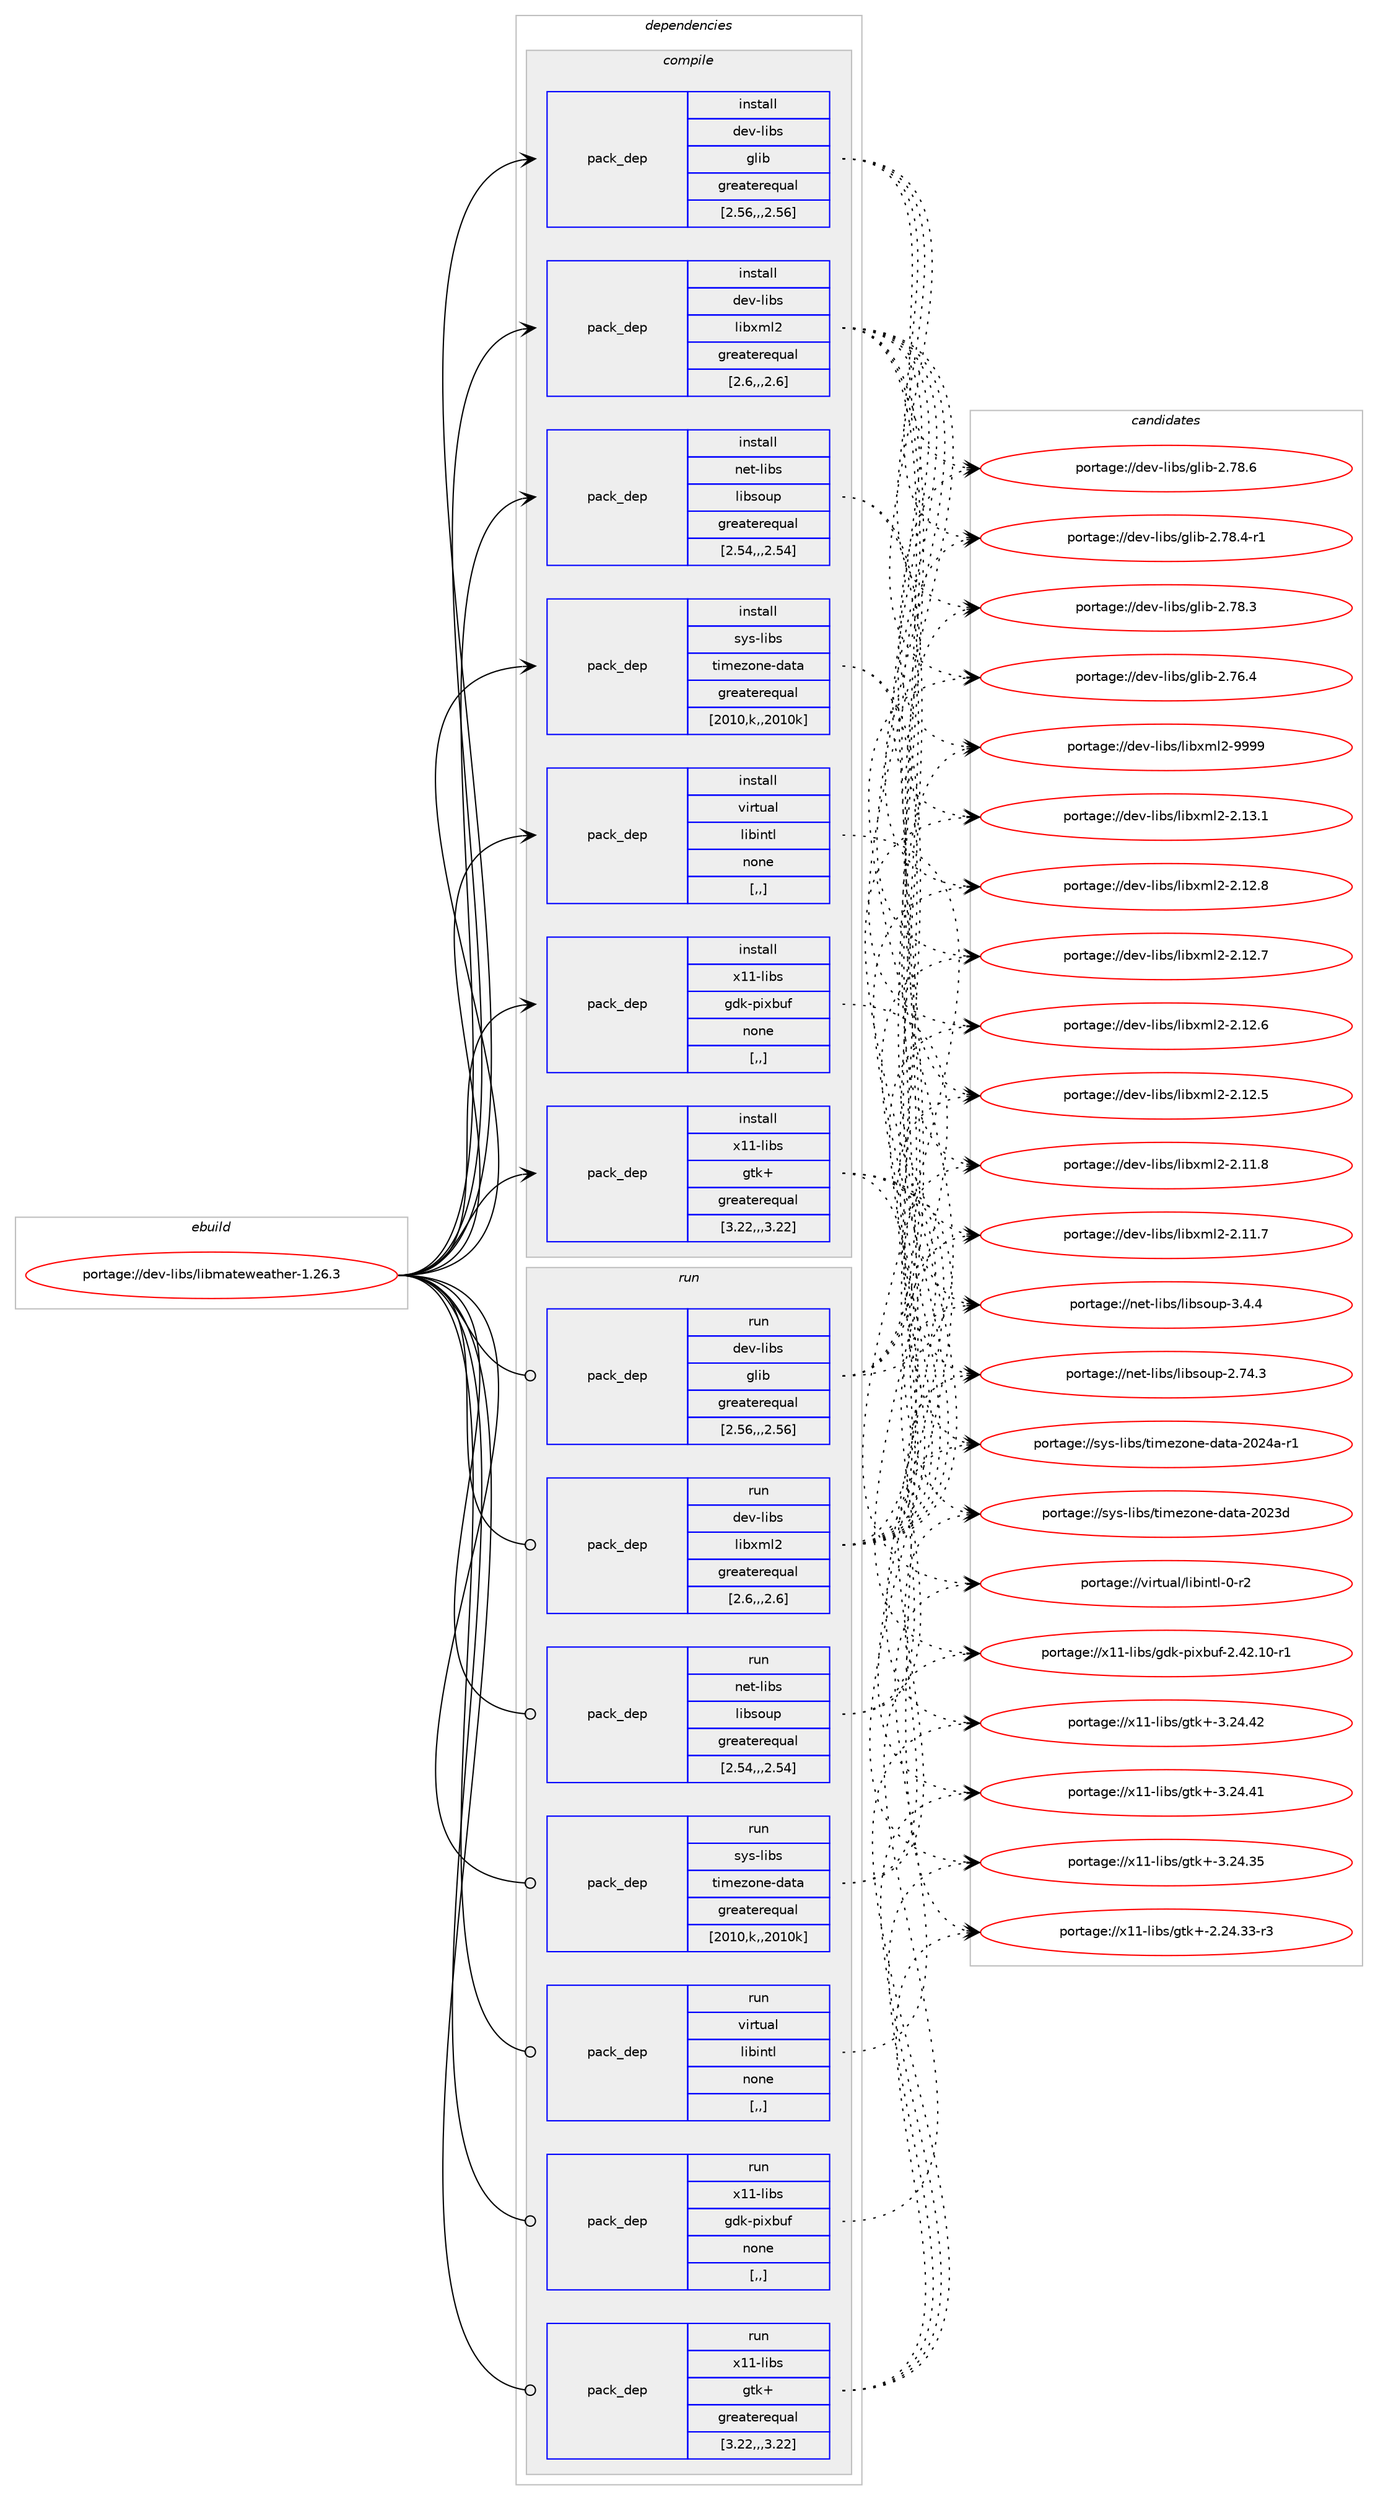 digraph prolog {

# *************
# Graph options
# *************

newrank=true;
concentrate=true;
compound=true;
graph [rankdir=LR,fontname=Helvetica,fontsize=10,ranksep=1.5];#, ranksep=2.5, nodesep=0.2];
edge  [arrowhead=vee];
node  [fontname=Helvetica,fontsize=10];

# **********
# The ebuild
# **********

subgraph cluster_leftcol {
color=gray;
label=<<i>ebuild</i>>;
id [label="portage://dev-libs/libmateweather-1.26.3", color=red, width=4, href="../dev-libs/libmateweather-1.26.3.svg"];
}

# ****************
# The dependencies
# ****************

subgraph cluster_midcol {
color=gray;
label=<<i>dependencies</i>>;
subgraph cluster_compile {
fillcolor="#eeeeee";
style=filled;
label=<<i>compile</i>>;
subgraph pack81874 {
dependency110000 [label=<<TABLE BORDER="0" CELLBORDER="1" CELLSPACING="0" CELLPADDING="4" WIDTH="220"><TR><TD ROWSPAN="6" CELLPADDING="30">pack_dep</TD></TR><TR><TD WIDTH="110">install</TD></TR><TR><TD>dev-libs</TD></TR><TR><TD>glib</TD></TR><TR><TD>greaterequal</TD></TR><TR><TD>[2.56,,,2.56]</TD></TR></TABLE>>, shape=none, color=blue];
}
id:e -> dependency110000:w [weight=20,style="solid",arrowhead="vee"];
subgraph pack81875 {
dependency110001 [label=<<TABLE BORDER="0" CELLBORDER="1" CELLSPACING="0" CELLPADDING="4" WIDTH="220"><TR><TD ROWSPAN="6" CELLPADDING="30">pack_dep</TD></TR><TR><TD WIDTH="110">install</TD></TR><TR><TD>dev-libs</TD></TR><TR><TD>libxml2</TD></TR><TR><TD>greaterequal</TD></TR><TR><TD>[2.6,,,2.6]</TD></TR></TABLE>>, shape=none, color=blue];
}
id:e -> dependency110001:w [weight=20,style="solid",arrowhead="vee"];
subgraph pack81876 {
dependency110002 [label=<<TABLE BORDER="0" CELLBORDER="1" CELLSPACING="0" CELLPADDING="4" WIDTH="220"><TR><TD ROWSPAN="6" CELLPADDING="30">pack_dep</TD></TR><TR><TD WIDTH="110">install</TD></TR><TR><TD>net-libs</TD></TR><TR><TD>libsoup</TD></TR><TR><TD>greaterequal</TD></TR><TR><TD>[2.54,,,2.54]</TD></TR></TABLE>>, shape=none, color=blue];
}
id:e -> dependency110002:w [weight=20,style="solid",arrowhead="vee"];
subgraph pack81877 {
dependency110003 [label=<<TABLE BORDER="0" CELLBORDER="1" CELLSPACING="0" CELLPADDING="4" WIDTH="220"><TR><TD ROWSPAN="6" CELLPADDING="30">pack_dep</TD></TR><TR><TD WIDTH="110">install</TD></TR><TR><TD>sys-libs</TD></TR><TR><TD>timezone-data</TD></TR><TR><TD>greaterequal</TD></TR><TR><TD>[2010,k,,2010k]</TD></TR></TABLE>>, shape=none, color=blue];
}
id:e -> dependency110003:w [weight=20,style="solid",arrowhead="vee"];
subgraph pack81878 {
dependency110004 [label=<<TABLE BORDER="0" CELLBORDER="1" CELLSPACING="0" CELLPADDING="4" WIDTH="220"><TR><TD ROWSPAN="6" CELLPADDING="30">pack_dep</TD></TR><TR><TD WIDTH="110">install</TD></TR><TR><TD>virtual</TD></TR><TR><TD>libintl</TD></TR><TR><TD>none</TD></TR><TR><TD>[,,]</TD></TR></TABLE>>, shape=none, color=blue];
}
id:e -> dependency110004:w [weight=20,style="solid",arrowhead="vee"];
subgraph pack81879 {
dependency110005 [label=<<TABLE BORDER="0" CELLBORDER="1" CELLSPACING="0" CELLPADDING="4" WIDTH="220"><TR><TD ROWSPAN="6" CELLPADDING="30">pack_dep</TD></TR><TR><TD WIDTH="110">install</TD></TR><TR><TD>x11-libs</TD></TR><TR><TD>gdk-pixbuf</TD></TR><TR><TD>none</TD></TR><TR><TD>[,,]</TD></TR></TABLE>>, shape=none, color=blue];
}
id:e -> dependency110005:w [weight=20,style="solid",arrowhead="vee"];
subgraph pack81880 {
dependency110006 [label=<<TABLE BORDER="0" CELLBORDER="1" CELLSPACING="0" CELLPADDING="4" WIDTH="220"><TR><TD ROWSPAN="6" CELLPADDING="30">pack_dep</TD></TR><TR><TD WIDTH="110">install</TD></TR><TR><TD>x11-libs</TD></TR><TR><TD>gtk+</TD></TR><TR><TD>greaterequal</TD></TR><TR><TD>[3.22,,,3.22]</TD></TR></TABLE>>, shape=none, color=blue];
}
id:e -> dependency110006:w [weight=20,style="solid",arrowhead="vee"];
}
subgraph cluster_compileandrun {
fillcolor="#eeeeee";
style=filled;
label=<<i>compile and run</i>>;
}
subgraph cluster_run {
fillcolor="#eeeeee";
style=filled;
label=<<i>run</i>>;
subgraph pack81881 {
dependency110007 [label=<<TABLE BORDER="0" CELLBORDER="1" CELLSPACING="0" CELLPADDING="4" WIDTH="220"><TR><TD ROWSPAN="6" CELLPADDING="30">pack_dep</TD></TR><TR><TD WIDTH="110">run</TD></TR><TR><TD>dev-libs</TD></TR><TR><TD>glib</TD></TR><TR><TD>greaterequal</TD></TR><TR><TD>[2.56,,,2.56]</TD></TR></TABLE>>, shape=none, color=blue];
}
id:e -> dependency110007:w [weight=20,style="solid",arrowhead="odot"];
subgraph pack81882 {
dependency110008 [label=<<TABLE BORDER="0" CELLBORDER="1" CELLSPACING="0" CELLPADDING="4" WIDTH="220"><TR><TD ROWSPAN="6" CELLPADDING="30">pack_dep</TD></TR><TR><TD WIDTH="110">run</TD></TR><TR><TD>dev-libs</TD></TR><TR><TD>libxml2</TD></TR><TR><TD>greaterequal</TD></TR><TR><TD>[2.6,,,2.6]</TD></TR></TABLE>>, shape=none, color=blue];
}
id:e -> dependency110008:w [weight=20,style="solid",arrowhead="odot"];
subgraph pack81883 {
dependency110009 [label=<<TABLE BORDER="0" CELLBORDER="1" CELLSPACING="0" CELLPADDING="4" WIDTH="220"><TR><TD ROWSPAN="6" CELLPADDING="30">pack_dep</TD></TR><TR><TD WIDTH="110">run</TD></TR><TR><TD>net-libs</TD></TR><TR><TD>libsoup</TD></TR><TR><TD>greaterequal</TD></TR><TR><TD>[2.54,,,2.54]</TD></TR></TABLE>>, shape=none, color=blue];
}
id:e -> dependency110009:w [weight=20,style="solid",arrowhead="odot"];
subgraph pack81884 {
dependency110010 [label=<<TABLE BORDER="0" CELLBORDER="1" CELLSPACING="0" CELLPADDING="4" WIDTH="220"><TR><TD ROWSPAN="6" CELLPADDING="30">pack_dep</TD></TR><TR><TD WIDTH="110">run</TD></TR><TR><TD>sys-libs</TD></TR><TR><TD>timezone-data</TD></TR><TR><TD>greaterequal</TD></TR><TR><TD>[2010,k,,2010k]</TD></TR></TABLE>>, shape=none, color=blue];
}
id:e -> dependency110010:w [weight=20,style="solid",arrowhead="odot"];
subgraph pack81885 {
dependency110011 [label=<<TABLE BORDER="0" CELLBORDER="1" CELLSPACING="0" CELLPADDING="4" WIDTH="220"><TR><TD ROWSPAN="6" CELLPADDING="30">pack_dep</TD></TR><TR><TD WIDTH="110">run</TD></TR><TR><TD>virtual</TD></TR><TR><TD>libintl</TD></TR><TR><TD>none</TD></TR><TR><TD>[,,]</TD></TR></TABLE>>, shape=none, color=blue];
}
id:e -> dependency110011:w [weight=20,style="solid",arrowhead="odot"];
subgraph pack81886 {
dependency110012 [label=<<TABLE BORDER="0" CELLBORDER="1" CELLSPACING="0" CELLPADDING="4" WIDTH="220"><TR><TD ROWSPAN="6" CELLPADDING="30">pack_dep</TD></TR><TR><TD WIDTH="110">run</TD></TR><TR><TD>x11-libs</TD></TR><TR><TD>gdk-pixbuf</TD></TR><TR><TD>none</TD></TR><TR><TD>[,,]</TD></TR></TABLE>>, shape=none, color=blue];
}
id:e -> dependency110012:w [weight=20,style="solid",arrowhead="odot"];
subgraph pack81887 {
dependency110013 [label=<<TABLE BORDER="0" CELLBORDER="1" CELLSPACING="0" CELLPADDING="4" WIDTH="220"><TR><TD ROWSPAN="6" CELLPADDING="30">pack_dep</TD></TR><TR><TD WIDTH="110">run</TD></TR><TR><TD>x11-libs</TD></TR><TR><TD>gtk+</TD></TR><TR><TD>greaterequal</TD></TR><TR><TD>[3.22,,,3.22]</TD></TR></TABLE>>, shape=none, color=blue];
}
id:e -> dependency110013:w [weight=20,style="solid",arrowhead="odot"];
}
}

# **************
# The candidates
# **************

subgraph cluster_choices {
rank=same;
color=gray;
label=<<i>candidates</i>>;

subgraph choice81874 {
color=black;
nodesep=1;
choice1001011184510810598115471031081059845504655564654 [label="portage://dev-libs/glib-2.78.6", color=red, width=4,href="../dev-libs/glib-2.78.6.svg"];
choice10010111845108105981154710310810598455046555646524511449 [label="portage://dev-libs/glib-2.78.4-r1", color=red, width=4,href="../dev-libs/glib-2.78.4-r1.svg"];
choice1001011184510810598115471031081059845504655564651 [label="portage://dev-libs/glib-2.78.3", color=red, width=4,href="../dev-libs/glib-2.78.3.svg"];
choice1001011184510810598115471031081059845504655544652 [label="portage://dev-libs/glib-2.76.4", color=red, width=4,href="../dev-libs/glib-2.76.4.svg"];
dependency110000:e -> choice1001011184510810598115471031081059845504655564654:w [style=dotted,weight="100"];
dependency110000:e -> choice10010111845108105981154710310810598455046555646524511449:w [style=dotted,weight="100"];
dependency110000:e -> choice1001011184510810598115471031081059845504655564651:w [style=dotted,weight="100"];
dependency110000:e -> choice1001011184510810598115471031081059845504655544652:w [style=dotted,weight="100"];
}
subgraph choice81875 {
color=black;
nodesep=1;
choice10010111845108105981154710810598120109108504557575757 [label="portage://dev-libs/libxml2-9999", color=red, width=4,href="../dev-libs/libxml2-9999.svg"];
choice100101118451081059811547108105981201091085045504649514649 [label="portage://dev-libs/libxml2-2.13.1", color=red, width=4,href="../dev-libs/libxml2-2.13.1.svg"];
choice100101118451081059811547108105981201091085045504649504656 [label="portage://dev-libs/libxml2-2.12.8", color=red, width=4,href="../dev-libs/libxml2-2.12.8.svg"];
choice100101118451081059811547108105981201091085045504649504655 [label="portage://dev-libs/libxml2-2.12.7", color=red, width=4,href="../dev-libs/libxml2-2.12.7.svg"];
choice100101118451081059811547108105981201091085045504649504654 [label="portage://dev-libs/libxml2-2.12.6", color=red, width=4,href="../dev-libs/libxml2-2.12.6.svg"];
choice100101118451081059811547108105981201091085045504649504653 [label="portage://dev-libs/libxml2-2.12.5", color=red, width=4,href="../dev-libs/libxml2-2.12.5.svg"];
choice100101118451081059811547108105981201091085045504649494656 [label="portage://dev-libs/libxml2-2.11.8", color=red, width=4,href="../dev-libs/libxml2-2.11.8.svg"];
choice100101118451081059811547108105981201091085045504649494655 [label="portage://dev-libs/libxml2-2.11.7", color=red, width=4,href="../dev-libs/libxml2-2.11.7.svg"];
dependency110001:e -> choice10010111845108105981154710810598120109108504557575757:w [style=dotted,weight="100"];
dependency110001:e -> choice100101118451081059811547108105981201091085045504649514649:w [style=dotted,weight="100"];
dependency110001:e -> choice100101118451081059811547108105981201091085045504649504656:w [style=dotted,weight="100"];
dependency110001:e -> choice100101118451081059811547108105981201091085045504649504655:w [style=dotted,weight="100"];
dependency110001:e -> choice100101118451081059811547108105981201091085045504649504654:w [style=dotted,weight="100"];
dependency110001:e -> choice100101118451081059811547108105981201091085045504649504653:w [style=dotted,weight="100"];
dependency110001:e -> choice100101118451081059811547108105981201091085045504649494656:w [style=dotted,weight="100"];
dependency110001:e -> choice100101118451081059811547108105981201091085045504649494655:w [style=dotted,weight="100"];
}
subgraph choice81876 {
color=black;
nodesep=1;
choice11010111645108105981154710810598115111117112455146524652 [label="portage://net-libs/libsoup-3.4.4", color=red, width=4,href="../net-libs/libsoup-3.4.4.svg"];
choice1101011164510810598115471081059811511111711245504655524651 [label="portage://net-libs/libsoup-2.74.3", color=red, width=4,href="../net-libs/libsoup-2.74.3.svg"];
dependency110002:e -> choice11010111645108105981154710810598115111117112455146524652:w [style=dotted,weight="100"];
dependency110002:e -> choice1101011164510810598115471081059811511111711245504655524651:w [style=dotted,weight="100"];
}
subgraph choice81877 {
color=black;
nodesep=1;
choice1151211154510810598115471161051091011221111101014510097116974550485052974511449 [label="portage://sys-libs/timezone-data-2024a-r1", color=red, width=4,href="../sys-libs/timezone-data-2024a-r1.svg"];
choice1151211154510810598115471161051091011221111101014510097116974550485051100 [label="portage://sys-libs/timezone-data-2023d", color=red, width=4,href="../sys-libs/timezone-data-2023d.svg"];
dependency110003:e -> choice1151211154510810598115471161051091011221111101014510097116974550485052974511449:w [style=dotted,weight="100"];
dependency110003:e -> choice1151211154510810598115471161051091011221111101014510097116974550485051100:w [style=dotted,weight="100"];
}
subgraph choice81878 {
color=black;
nodesep=1;
choice11810511411611797108471081059810511011610845484511450 [label="portage://virtual/libintl-0-r2", color=red, width=4,href="../virtual/libintl-0-r2.svg"];
dependency110004:e -> choice11810511411611797108471081059810511011610845484511450:w [style=dotted,weight="100"];
}
subgraph choice81879 {
color=black;
nodesep=1;
choice1204949451081059811547103100107451121051209811710245504652504649484511449 [label="portage://x11-libs/gdk-pixbuf-2.42.10-r1", color=red, width=4,href="../x11-libs/gdk-pixbuf-2.42.10-r1.svg"];
dependency110005:e -> choice1204949451081059811547103100107451121051209811710245504652504649484511449:w [style=dotted,weight="100"];
}
subgraph choice81880 {
color=black;
nodesep=1;
choice1204949451081059811547103116107434551465052465250 [label="portage://x11-libs/gtk+-3.24.42", color=red, width=4,href="../x11-libs/gtk+-3.24.42.svg"];
choice1204949451081059811547103116107434551465052465249 [label="portage://x11-libs/gtk+-3.24.41", color=red, width=4,href="../x11-libs/gtk+-3.24.41.svg"];
choice1204949451081059811547103116107434551465052465153 [label="portage://x11-libs/gtk+-3.24.35", color=red, width=4,href="../x11-libs/gtk+-3.24.35.svg"];
choice12049494510810598115471031161074345504650524651514511451 [label="portage://x11-libs/gtk+-2.24.33-r3", color=red, width=4,href="../x11-libs/gtk+-2.24.33-r3.svg"];
dependency110006:e -> choice1204949451081059811547103116107434551465052465250:w [style=dotted,weight="100"];
dependency110006:e -> choice1204949451081059811547103116107434551465052465249:w [style=dotted,weight="100"];
dependency110006:e -> choice1204949451081059811547103116107434551465052465153:w [style=dotted,weight="100"];
dependency110006:e -> choice12049494510810598115471031161074345504650524651514511451:w [style=dotted,weight="100"];
}
subgraph choice81881 {
color=black;
nodesep=1;
choice1001011184510810598115471031081059845504655564654 [label="portage://dev-libs/glib-2.78.6", color=red, width=4,href="../dev-libs/glib-2.78.6.svg"];
choice10010111845108105981154710310810598455046555646524511449 [label="portage://dev-libs/glib-2.78.4-r1", color=red, width=4,href="../dev-libs/glib-2.78.4-r1.svg"];
choice1001011184510810598115471031081059845504655564651 [label="portage://dev-libs/glib-2.78.3", color=red, width=4,href="../dev-libs/glib-2.78.3.svg"];
choice1001011184510810598115471031081059845504655544652 [label="portage://dev-libs/glib-2.76.4", color=red, width=4,href="../dev-libs/glib-2.76.4.svg"];
dependency110007:e -> choice1001011184510810598115471031081059845504655564654:w [style=dotted,weight="100"];
dependency110007:e -> choice10010111845108105981154710310810598455046555646524511449:w [style=dotted,weight="100"];
dependency110007:e -> choice1001011184510810598115471031081059845504655564651:w [style=dotted,weight="100"];
dependency110007:e -> choice1001011184510810598115471031081059845504655544652:w [style=dotted,weight="100"];
}
subgraph choice81882 {
color=black;
nodesep=1;
choice10010111845108105981154710810598120109108504557575757 [label="portage://dev-libs/libxml2-9999", color=red, width=4,href="../dev-libs/libxml2-9999.svg"];
choice100101118451081059811547108105981201091085045504649514649 [label="portage://dev-libs/libxml2-2.13.1", color=red, width=4,href="../dev-libs/libxml2-2.13.1.svg"];
choice100101118451081059811547108105981201091085045504649504656 [label="portage://dev-libs/libxml2-2.12.8", color=red, width=4,href="../dev-libs/libxml2-2.12.8.svg"];
choice100101118451081059811547108105981201091085045504649504655 [label="portage://dev-libs/libxml2-2.12.7", color=red, width=4,href="../dev-libs/libxml2-2.12.7.svg"];
choice100101118451081059811547108105981201091085045504649504654 [label="portage://dev-libs/libxml2-2.12.6", color=red, width=4,href="../dev-libs/libxml2-2.12.6.svg"];
choice100101118451081059811547108105981201091085045504649504653 [label="portage://dev-libs/libxml2-2.12.5", color=red, width=4,href="../dev-libs/libxml2-2.12.5.svg"];
choice100101118451081059811547108105981201091085045504649494656 [label="portage://dev-libs/libxml2-2.11.8", color=red, width=4,href="../dev-libs/libxml2-2.11.8.svg"];
choice100101118451081059811547108105981201091085045504649494655 [label="portage://dev-libs/libxml2-2.11.7", color=red, width=4,href="../dev-libs/libxml2-2.11.7.svg"];
dependency110008:e -> choice10010111845108105981154710810598120109108504557575757:w [style=dotted,weight="100"];
dependency110008:e -> choice100101118451081059811547108105981201091085045504649514649:w [style=dotted,weight="100"];
dependency110008:e -> choice100101118451081059811547108105981201091085045504649504656:w [style=dotted,weight="100"];
dependency110008:e -> choice100101118451081059811547108105981201091085045504649504655:w [style=dotted,weight="100"];
dependency110008:e -> choice100101118451081059811547108105981201091085045504649504654:w [style=dotted,weight="100"];
dependency110008:e -> choice100101118451081059811547108105981201091085045504649504653:w [style=dotted,weight="100"];
dependency110008:e -> choice100101118451081059811547108105981201091085045504649494656:w [style=dotted,weight="100"];
dependency110008:e -> choice100101118451081059811547108105981201091085045504649494655:w [style=dotted,weight="100"];
}
subgraph choice81883 {
color=black;
nodesep=1;
choice11010111645108105981154710810598115111117112455146524652 [label="portage://net-libs/libsoup-3.4.4", color=red, width=4,href="../net-libs/libsoup-3.4.4.svg"];
choice1101011164510810598115471081059811511111711245504655524651 [label="portage://net-libs/libsoup-2.74.3", color=red, width=4,href="../net-libs/libsoup-2.74.3.svg"];
dependency110009:e -> choice11010111645108105981154710810598115111117112455146524652:w [style=dotted,weight="100"];
dependency110009:e -> choice1101011164510810598115471081059811511111711245504655524651:w [style=dotted,weight="100"];
}
subgraph choice81884 {
color=black;
nodesep=1;
choice1151211154510810598115471161051091011221111101014510097116974550485052974511449 [label="portage://sys-libs/timezone-data-2024a-r1", color=red, width=4,href="../sys-libs/timezone-data-2024a-r1.svg"];
choice1151211154510810598115471161051091011221111101014510097116974550485051100 [label="portage://sys-libs/timezone-data-2023d", color=red, width=4,href="../sys-libs/timezone-data-2023d.svg"];
dependency110010:e -> choice1151211154510810598115471161051091011221111101014510097116974550485052974511449:w [style=dotted,weight="100"];
dependency110010:e -> choice1151211154510810598115471161051091011221111101014510097116974550485051100:w [style=dotted,weight="100"];
}
subgraph choice81885 {
color=black;
nodesep=1;
choice11810511411611797108471081059810511011610845484511450 [label="portage://virtual/libintl-0-r2", color=red, width=4,href="../virtual/libintl-0-r2.svg"];
dependency110011:e -> choice11810511411611797108471081059810511011610845484511450:w [style=dotted,weight="100"];
}
subgraph choice81886 {
color=black;
nodesep=1;
choice1204949451081059811547103100107451121051209811710245504652504649484511449 [label="portage://x11-libs/gdk-pixbuf-2.42.10-r1", color=red, width=4,href="../x11-libs/gdk-pixbuf-2.42.10-r1.svg"];
dependency110012:e -> choice1204949451081059811547103100107451121051209811710245504652504649484511449:w [style=dotted,weight="100"];
}
subgraph choice81887 {
color=black;
nodesep=1;
choice1204949451081059811547103116107434551465052465250 [label="portage://x11-libs/gtk+-3.24.42", color=red, width=4,href="../x11-libs/gtk+-3.24.42.svg"];
choice1204949451081059811547103116107434551465052465249 [label="portage://x11-libs/gtk+-3.24.41", color=red, width=4,href="../x11-libs/gtk+-3.24.41.svg"];
choice1204949451081059811547103116107434551465052465153 [label="portage://x11-libs/gtk+-3.24.35", color=red, width=4,href="../x11-libs/gtk+-3.24.35.svg"];
choice12049494510810598115471031161074345504650524651514511451 [label="portage://x11-libs/gtk+-2.24.33-r3", color=red, width=4,href="../x11-libs/gtk+-2.24.33-r3.svg"];
dependency110013:e -> choice1204949451081059811547103116107434551465052465250:w [style=dotted,weight="100"];
dependency110013:e -> choice1204949451081059811547103116107434551465052465249:w [style=dotted,weight="100"];
dependency110013:e -> choice1204949451081059811547103116107434551465052465153:w [style=dotted,weight="100"];
dependency110013:e -> choice12049494510810598115471031161074345504650524651514511451:w [style=dotted,weight="100"];
}
}

}
